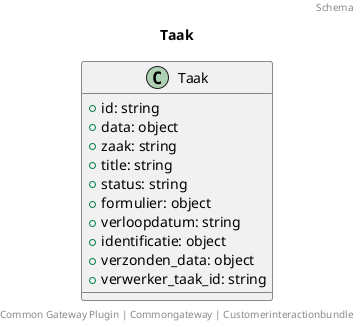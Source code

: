 @startuml
title: Taak
footer: Common Gateway Plugin | Commongateway | Customerinteractionbundle 
header: Schema

class Taak {
  + id: string
  + data: object
  + zaak: string
  + title: string
  + status: string
  + formulier: object
  + verloopdatum: string
  + identificatie: object
  + verzonden_data: object
  + verwerker_taak_id: string
}
@enduml
